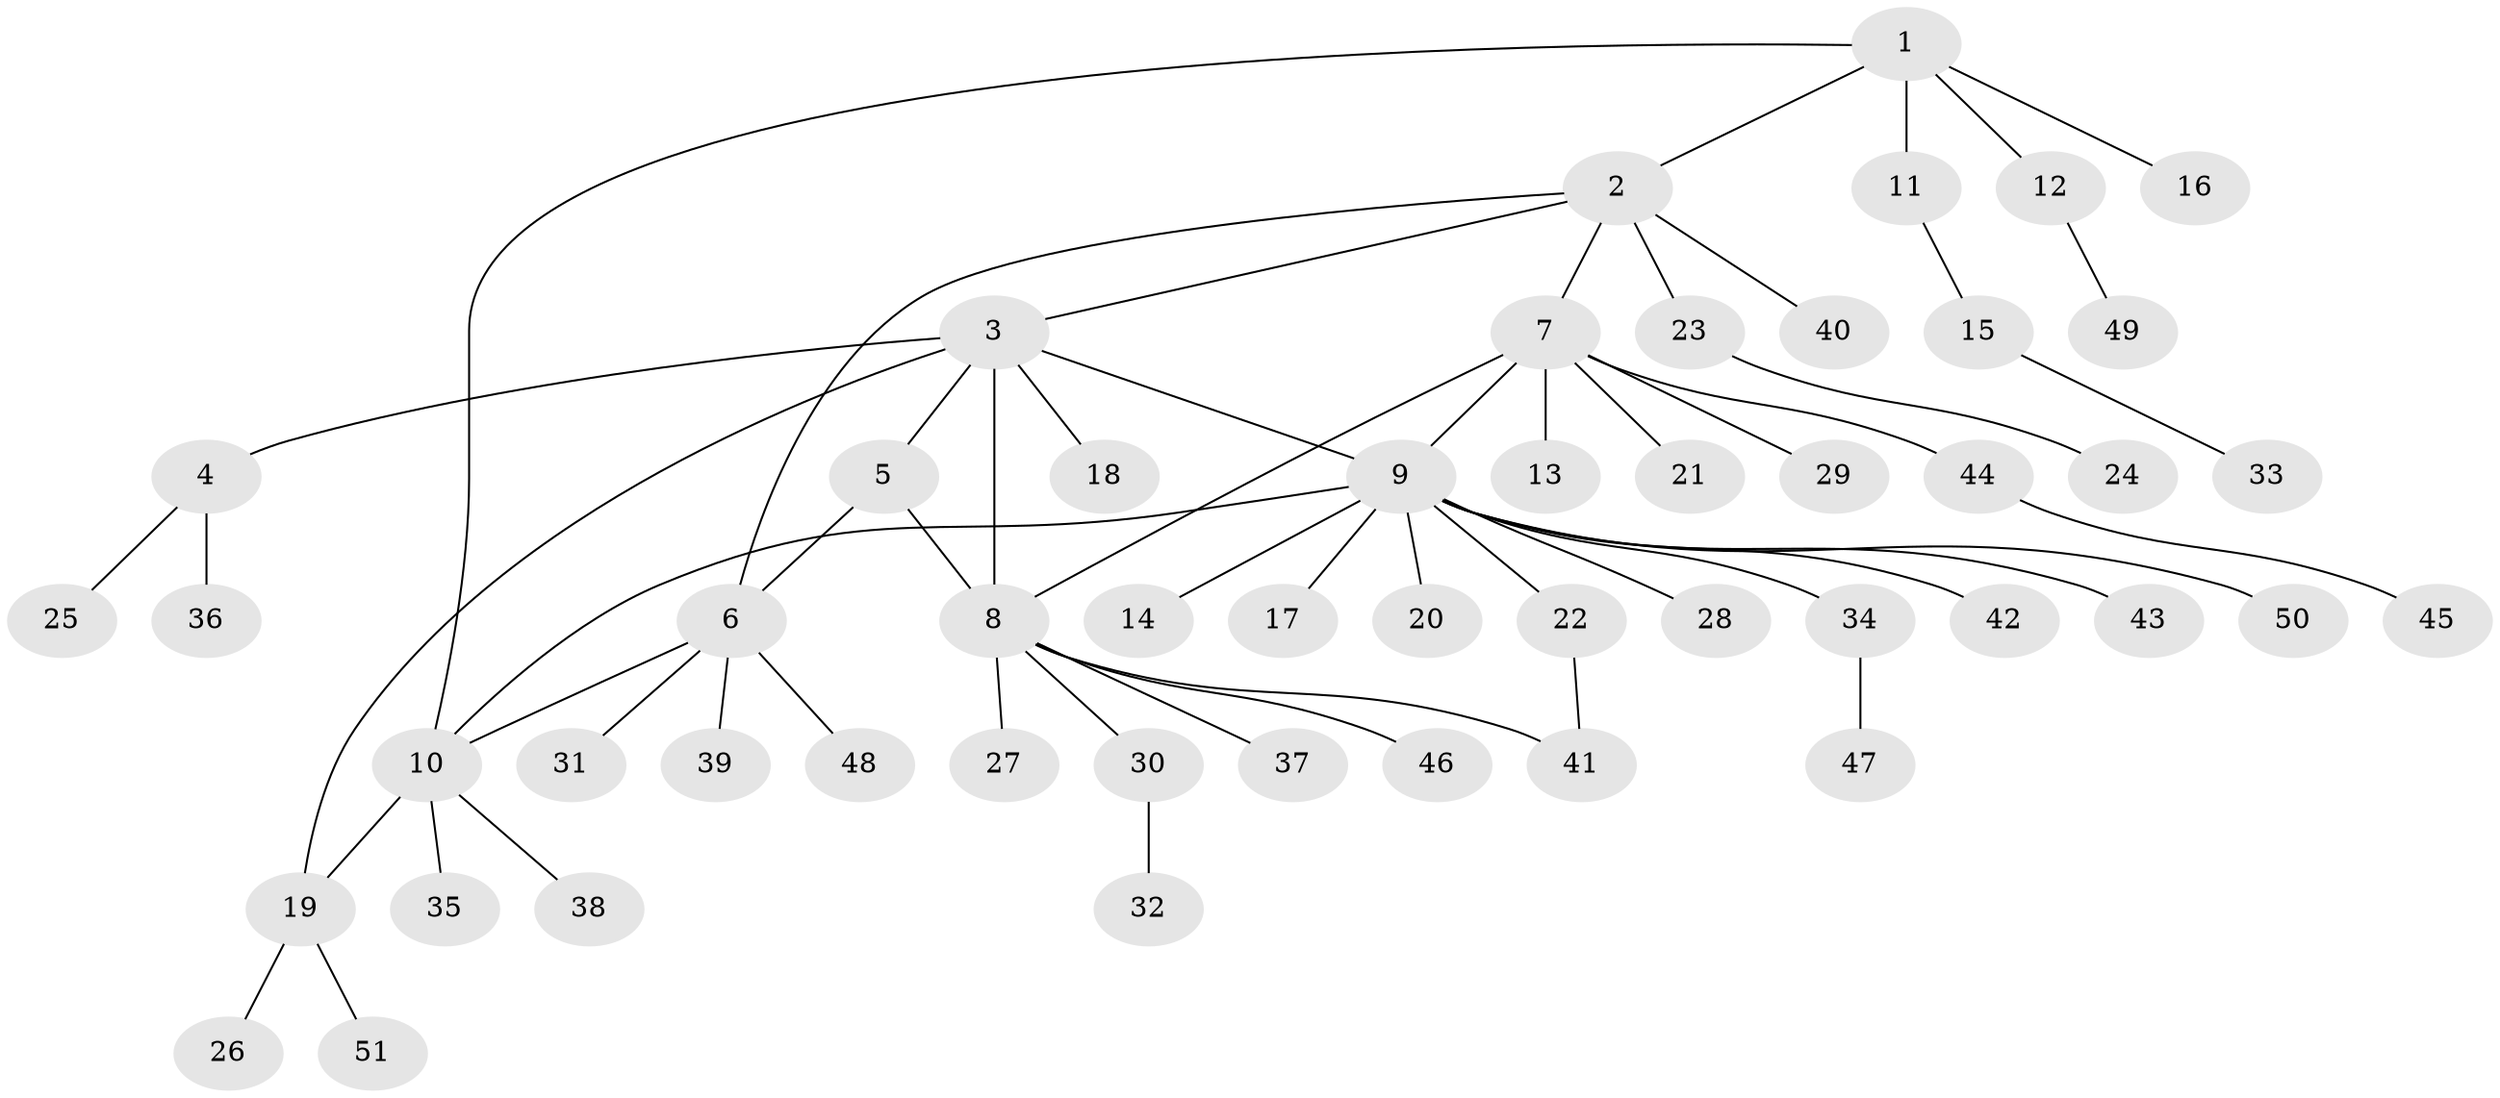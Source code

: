 // Generated by graph-tools (version 1.1) at 2025/02/03/09/25 03:02:32]
// undirected, 51 vertices, 58 edges
graph export_dot {
graph [start="1"]
  node [color=gray90,style=filled];
  1;
  2;
  3;
  4;
  5;
  6;
  7;
  8;
  9;
  10;
  11;
  12;
  13;
  14;
  15;
  16;
  17;
  18;
  19;
  20;
  21;
  22;
  23;
  24;
  25;
  26;
  27;
  28;
  29;
  30;
  31;
  32;
  33;
  34;
  35;
  36;
  37;
  38;
  39;
  40;
  41;
  42;
  43;
  44;
  45;
  46;
  47;
  48;
  49;
  50;
  51;
  1 -- 2;
  1 -- 10;
  1 -- 11;
  1 -- 12;
  1 -- 16;
  2 -- 3;
  2 -- 6;
  2 -- 7;
  2 -- 23;
  2 -- 40;
  3 -- 4;
  3 -- 5;
  3 -- 8;
  3 -- 9;
  3 -- 18;
  3 -- 19;
  4 -- 25;
  4 -- 36;
  5 -- 6;
  5 -- 8;
  6 -- 10;
  6 -- 31;
  6 -- 39;
  6 -- 48;
  7 -- 8;
  7 -- 9;
  7 -- 13;
  7 -- 21;
  7 -- 29;
  7 -- 44;
  8 -- 27;
  8 -- 30;
  8 -- 37;
  8 -- 41;
  8 -- 46;
  9 -- 10;
  9 -- 14;
  9 -- 17;
  9 -- 20;
  9 -- 22;
  9 -- 28;
  9 -- 34;
  9 -- 42;
  9 -- 43;
  9 -- 50;
  10 -- 19;
  10 -- 35;
  10 -- 38;
  11 -- 15;
  12 -- 49;
  15 -- 33;
  19 -- 26;
  19 -- 51;
  22 -- 41;
  23 -- 24;
  30 -- 32;
  34 -- 47;
  44 -- 45;
}
